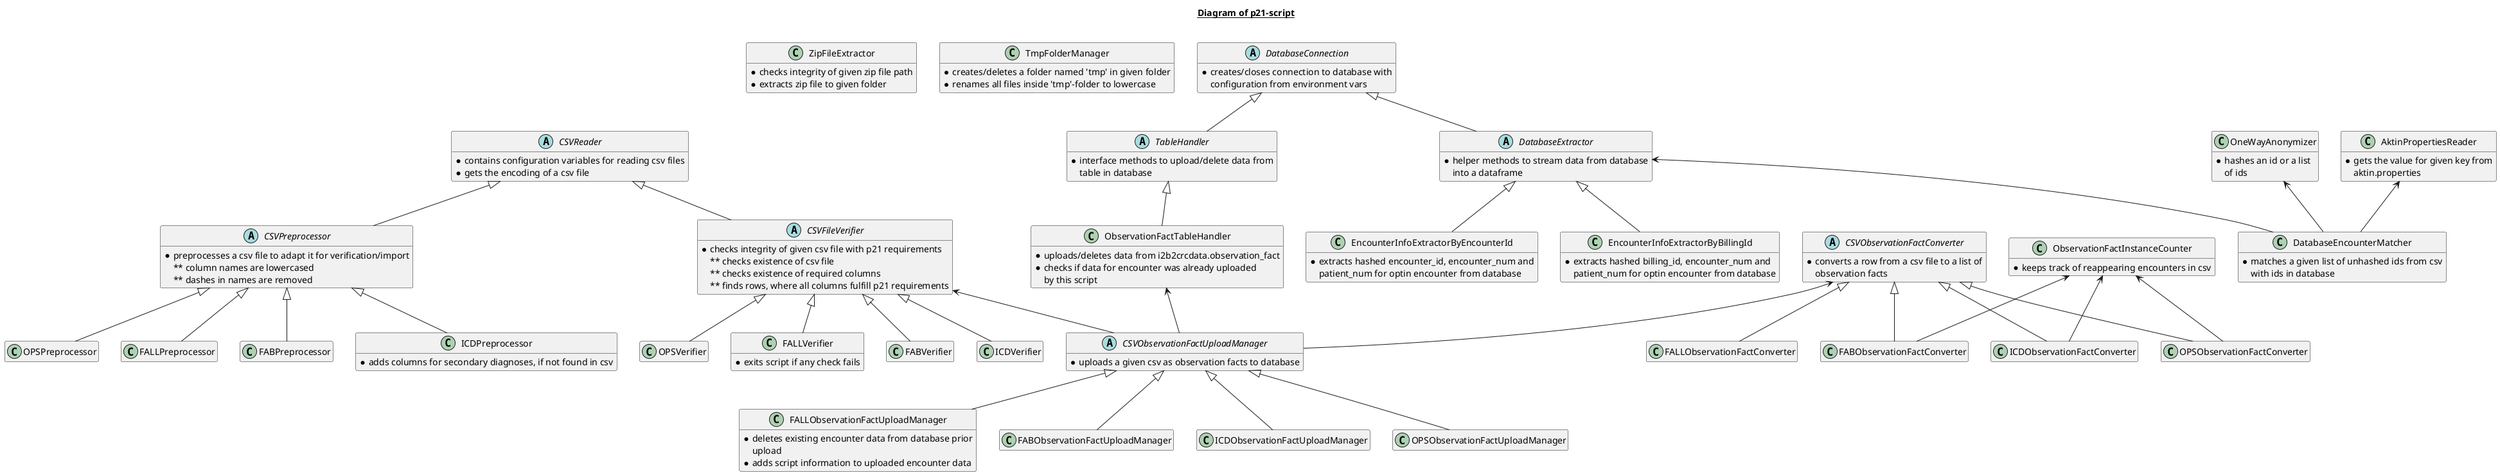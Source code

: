 @startuml
hide methods

title __Diagram of p21-script__\n

class ZipFileExtractor {
* checks integrity of given zip file path
* extracts zip file to given folder
}
class TmpFolderManager {
* creates/deletes a folder named 'tmp' in given folder
* renames all files inside 'tmp'-folder to lowercase
}
abstract class CSVReader {
* contains configuration variables for reading csv files
* gets the encoding of a csv file
}
abstract class CSVPreprocessor {
* preprocesses a csv file to adapt it for verification/import
** column names are lowercased
** dashes in names are removed
}
class FALLPreprocessor {
}
hide FALLPreprocessor members
class FABPreprocessor {
}
hide FABPreprocessor members
class ICDPreprocessor {
* adds columns for secondary diagnoses, if not found in csv
}
class OPSPreprocessor {
}
hide OPSPreprocessor members
abstract class CSVFileVerifier {
* checks integrity of given csv file with p21 requirements
** checks existence of csv file
** checks existence of required columns
** finds rows, where all columns fulfill p21 requirements
}
class FALLVerifier {
* exits script if any check fails
}
class FABVerifier {
}
hide FABVerifier members
class ICDVerifier {
}
hide ICDVerifier members
class OPSVerifier {
}
hide OPSVerifier members
abstract class CSVObservationFactConverter {
* converts a row from a csv file to a list of
observation facts
}
class FALLObservationFactConverter {
}
hide FALLObservationFactConverter members
class FABObservationFactConverter {
}
hide FABObservationFactConverter members
class ICDObservationFactConverter {
}
hide ICDObservationFactConverter members
class OPSObservationFactConverter {
}
hide OPSObservationFactConverter members
class ObservationFactInstanceCounter {
* keeps track of reappearing encounters in csv
}
abstract class DatabaseConnection {
* creates/closes connection to database with
configuration from environment vars
}
abstract class DatabaseExtractor {
* helper methods to stream data from database
into a dataframe
}
class EncounterInfoExtractorByEncounterId {
* extracts hashed encounter_id, encounter_num and
patient_num for optin encounter from database
}
class EncounterInfoExtractorByBillingId {
* extracts hashed billing_id, encounter_num and
patient_num for optin encounter from database
}
class DatabaseEncounterMatcher {
* matches a given list of unhashed ids from csv
with ids in database
}
class AktinPropertiesReader {
* gets the value for given key from
aktin.properties
}
class OneWayAnonymizer {
* hashes an id or a list
of ids
}
abstract class TableHandler {
* interface methods to upload/delete data from
table in database
}
class ObservationFactTableHandler {
* uploads/deletes data from i2b2crcdata.observation_fact
* checks if data for encounter was already uploaded
by this script
}
abstract class CSVObservationFactUploadManager {
* uploads a given csv as observation facts to database
}
class FALLObservationFactUploadManager {
* deletes existing encounter data from database prior
upload
* adds script information to uploaded encounter data
}
class FABObservationFactUploadManager {
}
hide FABObservationFactUploadManager members
class ICDObservationFactUploadManager{
}
hide ICDObservationFactUploadManager members
class OPSObservationFactUploadManager{
}
hide OPSObservationFactUploadManager members

CSVReader <|-- CSVPreprocessor
CSVPreprocessor <|-- FALLPreprocessor
CSVPreprocessor <|-- FABPreprocessor
CSVPreprocessor <|-- ICDPreprocessor
CSVPreprocessor <|-- OPSPreprocessor

CSVReader <|-- CSVFileVerifier
CSVFileVerifier <|-- FALLVerifier
CSVFileVerifier <|-- FABVerifier
CSVFileVerifier <|-- ICDVerifier
CSVFileVerifier <|-- OPSVerifier

CSVObservationFactConverter <|-- FALLObservationFactConverter
CSVObservationFactConverter <|-- FABObservationFactConverter
CSVObservationFactConverter <|-- ICDObservationFactConverter
CSVObservationFactConverter <|-- OPSObservationFactConverter

ObservationFactInstanceCounter <-- FABObservationFactConverter
ObservationFactInstanceCounter <-- ICDObservationFactConverter
ObservationFactInstanceCounter <-- OPSObservationFactConverter

DatabaseConnection <|-- DatabaseExtractor
DatabaseExtractor <|-- EncounterInfoExtractorByEncounterId
DatabaseExtractor <|-- EncounterInfoExtractorByBillingId

DatabaseExtractor <-- DatabaseEncounterMatcher
AktinPropertiesReader <-- DatabaseEncounterMatcher
OneWayAnonymizer <-- DatabaseEncounterMatcher

DatabaseConnection <|-- TableHandler
TableHandler <|-- ObservationFactTableHandler

ObservationFactTableHandler <-- CSVObservationFactUploadManager
CSVObservationFactConverter <-- CSVObservationFactUploadManager
CSVFileVerifier <-- CSVObservationFactUploadManager

CSVObservationFactUploadManager <|-- FALLObservationFactUploadManager
CSVObservationFactUploadManager <|-- FABObservationFactUploadManager
CSVObservationFactUploadManager <|-- ICDObservationFactUploadManager
CSVObservationFactUploadManager <|-- OPSObservationFactUploadManager
@enduml